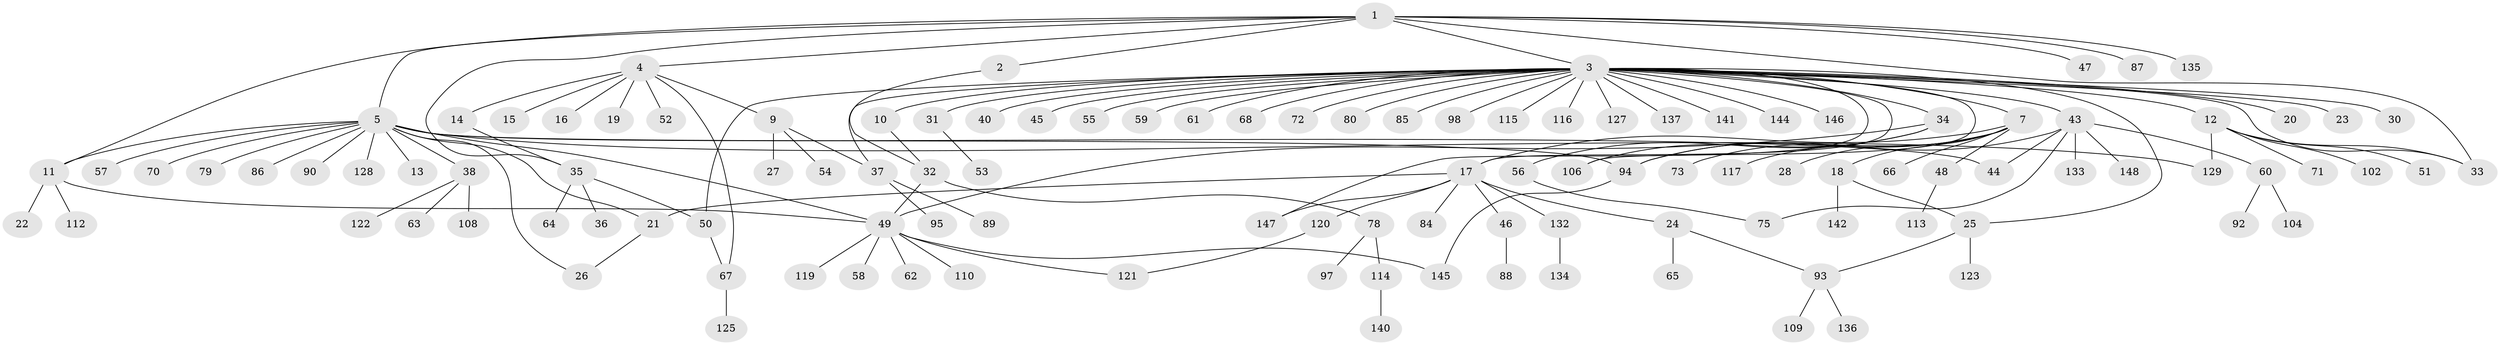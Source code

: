 // Generated by graph-tools (version 1.1) at 2025/23/03/03/25 07:23:54]
// undirected, 118 vertices, 142 edges
graph export_dot {
graph [start="1"]
  node [color=gray90,style=filled];
  1 [super="+76"];
  2 [super="+41"];
  3 [super="+99"];
  4 [super="+8"];
  5 [super="+6"];
  7 [super="+69"];
  9 [super="+138"];
  10;
  11;
  12 [super="+96"];
  13;
  14;
  15;
  16;
  17 [super="+29"];
  18 [super="+100"];
  19 [super="+124"];
  20;
  21 [super="+101"];
  22;
  23;
  24;
  25 [super="+82"];
  26 [super="+77"];
  27 [super="+118"];
  28;
  30;
  31;
  32 [super="+91"];
  33;
  34 [super="+111"];
  35 [super="+42"];
  36;
  37 [super="+39"];
  38 [super="+107"];
  40;
  43 [super="+74"];
  44;
  45;
  46;
  47;
  48;
  49 [super="+105"];
  50 [super="+81"];
  51;
  52;
  53;
  54;
  55;
  56;
  57;
  58;
  59;
  60 [super="+126"];
  61;
  62;
  63;
  64 [super="+103"];
  65;
  66;
  67;
  68;
  70;
  71;
  72;
  73;
  75;
  78 [super="+83"];
  79;
  80;
  84;
  85;
  86;
  87;
  88;
  89;
  90 [super="+130"];
  92;
  93 [super="+131"];
  94;
  95;
  97;
  98;
  102;
  104;
  106;
  108;
  109;
  110;
  112;
  113;
  114;
  115;
  116;
  117;
  119;
  120;
  121;
  122;
  123;
  125;
  127;
  128;
  129 [super="+143"];
  132;
  133;
  134;
  135;
  136;
  137 [super="+139"];
  140;
  141;
  142;
  144;
  145;
  146;
  147;
  148;
  1 -- 2;
  1 -- 3;
  1 -- 4;
  1 -- 5;
  1 -- 11;
  1 -- 33;
  1 -- 47;
  1 -- 87;
  1 -- 135;
  1 -- 35;
  2 -- 32;
  3 -- 7;
  3 -- 10;
  3 -- 12;
  3 -- 17;
  3 -- 20;
  3 -- 23;
  3 -- 25;
  3 -- 30;
  3 -- 31;
  3 -- 33;
  3 -- 34;
  3 -- 37;
  3 -- 40;
  3 -- 43;
  3 -- 45;
  3 -- 50;
  3 -- 55;
  3 -- 59;
  3 -- 61;
  3 -- 68;
  3 -- 72;
  3 -- 80;
  3 -- 85;
  3 -- 98;
  3 -- 106;
  3 -- 115;
  3 -- 116;
  3 -- 127;
  3 -- 137;
  3 -- 141;
  3 -- 144;
  3 -- 146;
  3 -- 147;
  4 -- 9;
  4 -- 15;
  4 -- 16;
  4 -- 19;
  4 -- 52;
  4 -- 67;
  4 -- 14;
  5 -- 70;
  5 -- 79;
  5 -- 86;
  5 -- 128;
  5 -- 26;
  5 -- 38;
  5 -- 11;
  5 -- 44;
  5 -- 13;
  5 -- 49;
  5 -- 57;
  5 -- 90;
  5 -- 94;
  5 -- 21;
  5 -- 129;
  7 -- 17;
  7 -- 18;
  7 -- 28;
  7 -- 48;
  7 -- 66;
  7 -- 73;
  7 -- 117;
  7 -- 94;
  9 -- 27;
  9 -- 37;
  9 -- 54;
  10 -- 32;
  11 -- 22;
  11 -- 49;
  11 -- 112;
  12 -- 51;
  12 -- 71;
  12 -- 102;
  12 -- 129;
  12 -- 33;
  14 -- 35;
  17 -- 21;
  17 -- 24;
  17 -- 84;
  17 -- 132;
  17 -- 147;
  17 -- 120;
  17 -- 46;
  18 -- 142;
  18 -- 25;
  21 -- 26;
  24 -- 65;
  24 -- 93;
  25 -- 123;
  25 -- 93;
  31 -- 53;
  32 -- 49;
  32 -- 78;
  34 -- 49;
  34 -- 56;
  34 -- 106;
  35 -- 36;
  35 -- 50;
  35 -- 64;
  37 -- 89;
  37 -- 95;
  38 -- 63;
  38 -- 108;
  38 -- 122;
  43 -- 44;
  43 -- 60;
  43 -- 75;
  43 -- 94;
  43 -- 133;
  43 -- 148;
  46 -- 88;
  48 -- 113;
  49 -- 58;
  49 -- 62;
  49 -- 110;
  49 -- 119;
  49 -- 121;
  49 -- 145;
  50 -- 67;
  56 -- 75;
  60 -- 92;
  60 -- 104;
  67 -- 125;
  78 -- 97;
  78 -- 114;
  93 -- 109;
  93 -- 136;
  94 -- 145;
  114 -- 140;
  120 -- 121;
  132 -- 134;
}
